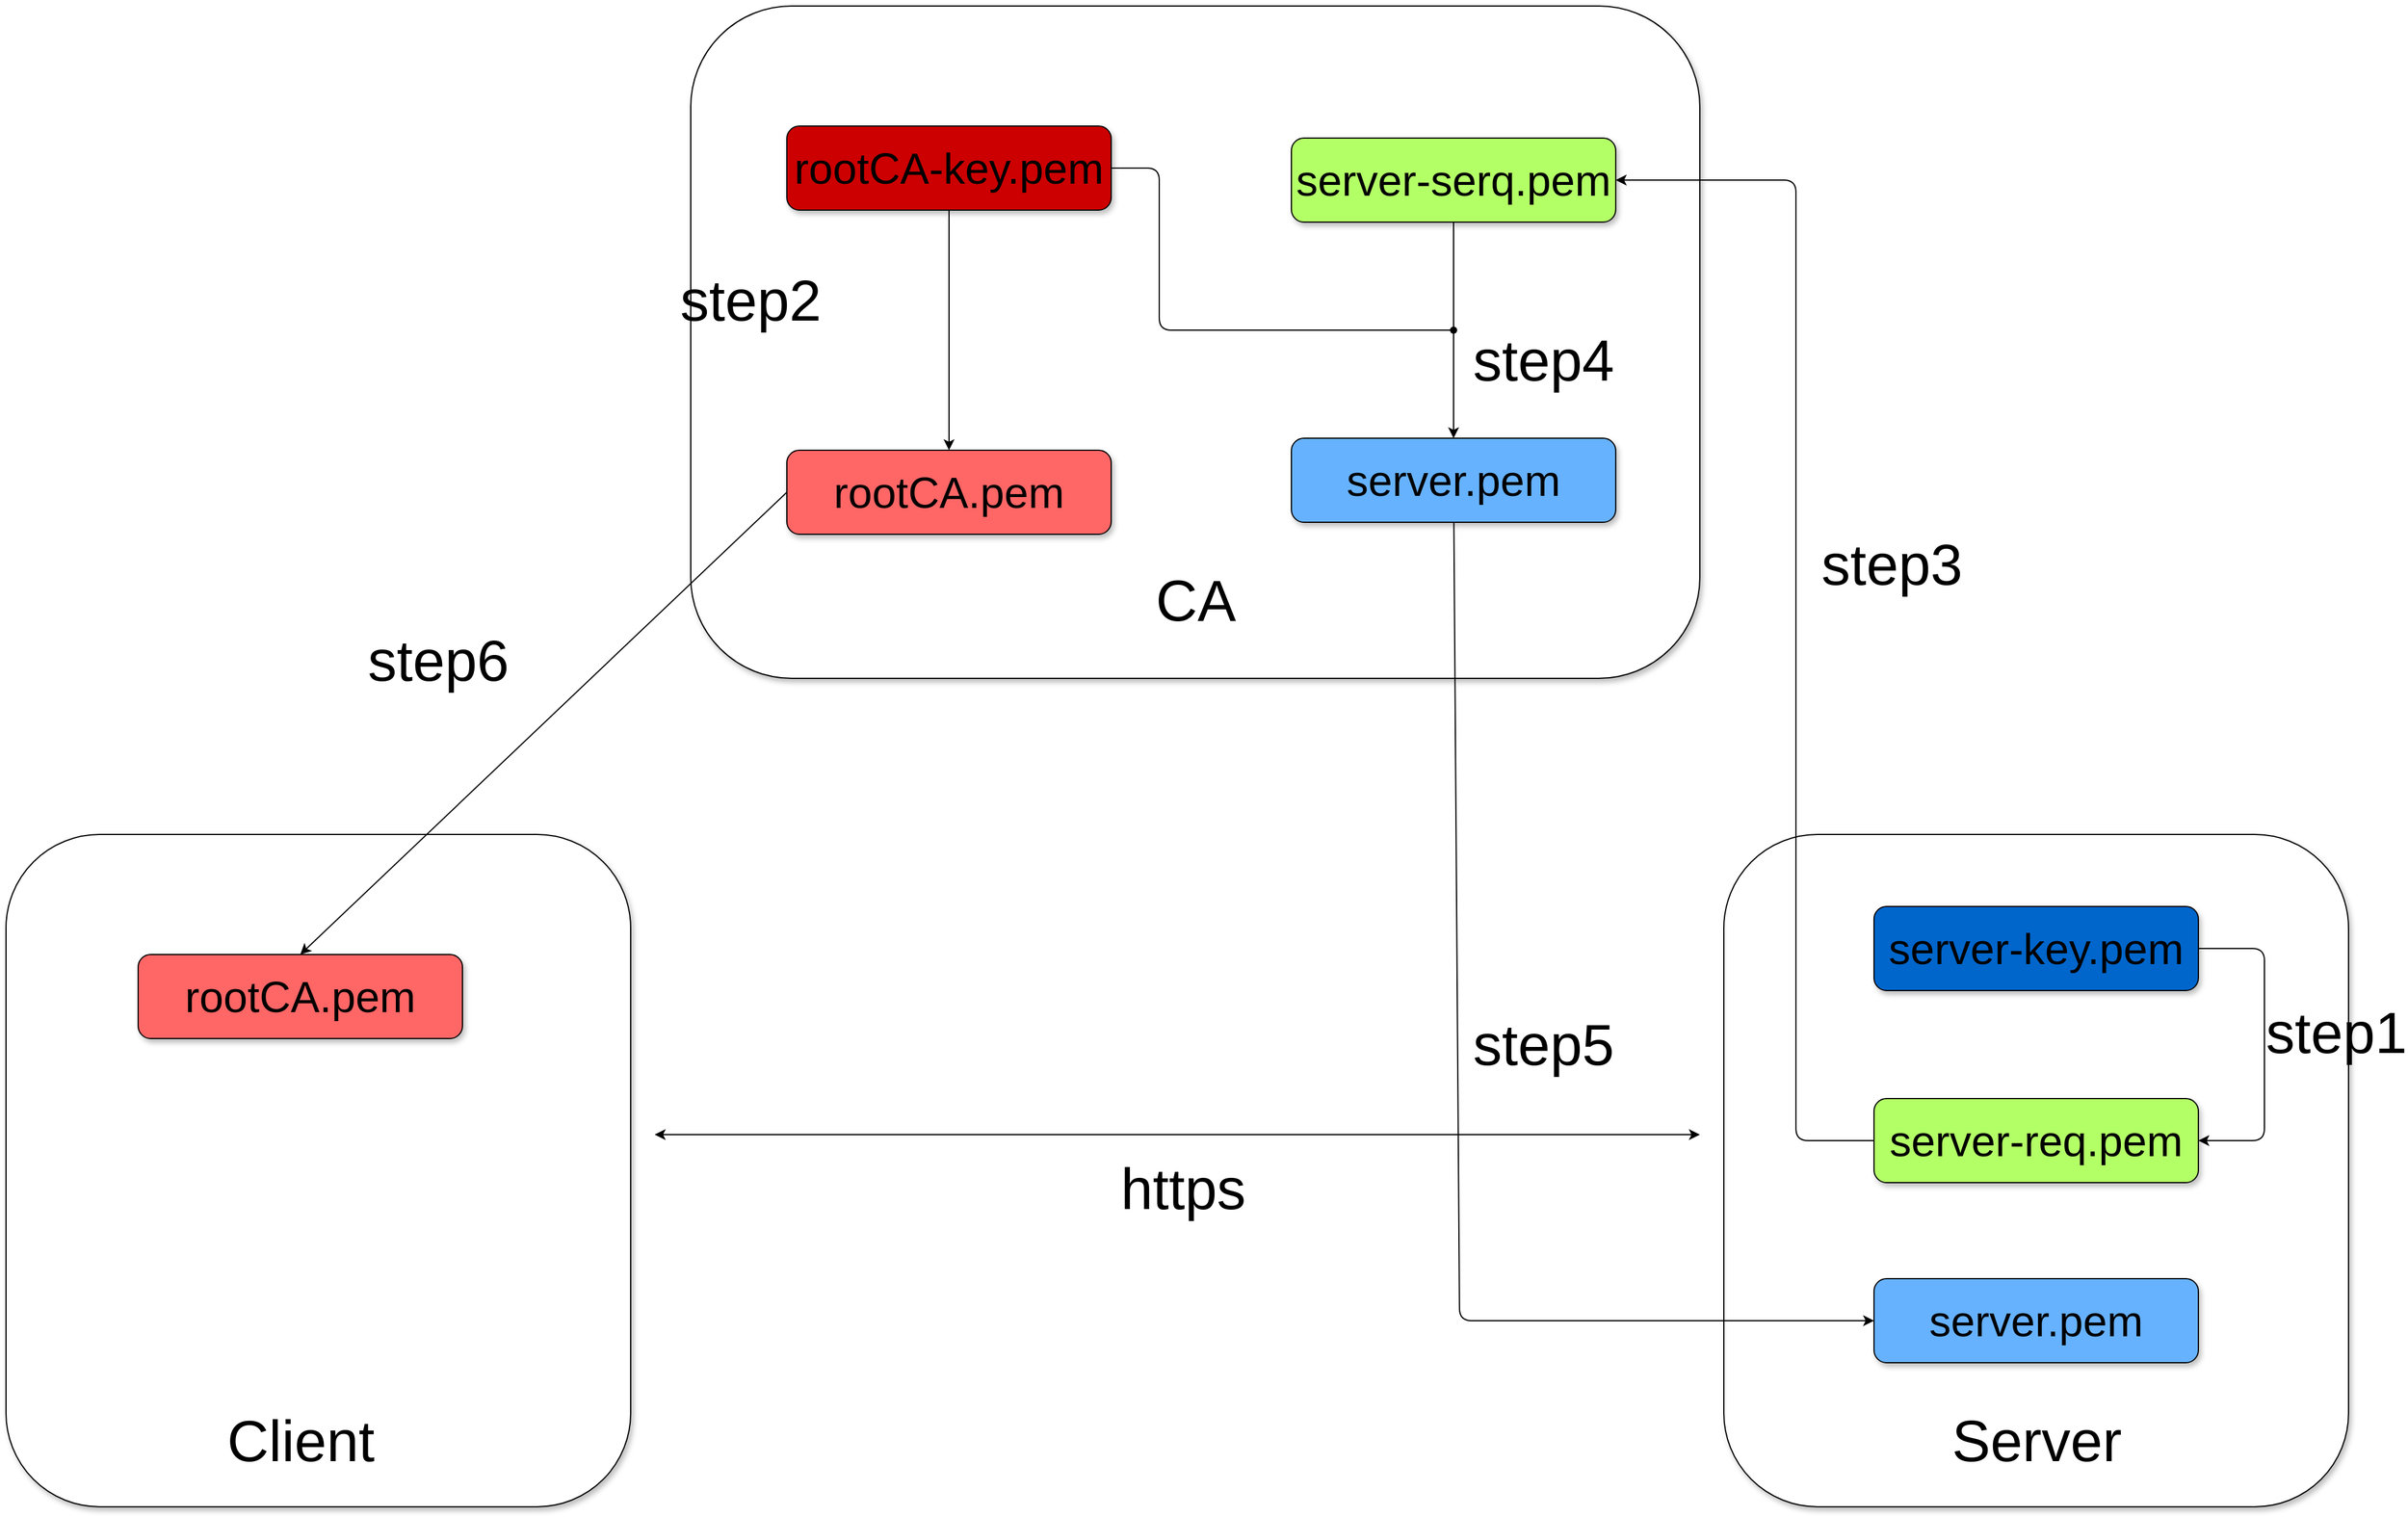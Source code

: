 <mxfile>
    <diagram id="aRvpvsHz5cNKcXbHQScN" name="Page-1">
        <mxGraphModel dx="2131" dy="2770" grid="1" gridSize="10" guides="1" tooltips="1" connect="1" arrows="1" fold="1" page="1" pageScale="1" pageWidth="850" pageHeight="1100" math="0" shadow="0">
            <root>
                <mxCell id="0"/>
                <mxCell id="1" parent="0"/>
                <mxCell id="2" value="c&lt;span style=&quot;color: rgba(0, 0, 0, 0); font-family: monospace; font-size: 0px; text-align: start;&quot;&gt;%3CmxGraphModel%3E%3Croot%3E%3CmxCell%20id%3D%220%22%2F%3E%3CmxCell%20id%3D%221%22%20parent%3D%220%22%2F%3E%3CmxCell%20id%3D%222%22%20value%3D%22%22%20style%3D%22rounded%3D1%3BwhiteSpace%3Dwrap%3Bhtml%3D1%3B%22%20vertex%3D%221%22%20parent%3D%221%22%3E%3CmxGeometry%20x%3D%2245%22%20y%3D%22560%22%20width%3D%22270%22%20height%3D%2270%22%20as%3D%22geometry%22%2F%3E%3C%2FmxCell%3E%3C%2Froot%3E%3C%2FmxGraphModel%3E&lt;/span&gt;" style="rounded=1;whiteSpace=wrap;html=1;shadow=1;" parent="1" vertex="1">
                    <mxGeometry x="1320" y="320" width="520" height="560" as="geometry"/>
                </mxCell>
                <mxCell id="3" value="&lt;font style=&quot;font-size: 36px;&quot;&gt;server-key.pem&lt;/font&gt;" style="rounded=1;whiteSpace=wrap;html=1;shadow=1;fillColor=#0066CC;" parent="1" vertex="1">
                    <mxGeometry x="1445" y="380" width="270" height="70" as="geometry"/>
                </mxCell>
                <mxCell id="4" value="&lt;font style=&quot;font-size: 36px;&quot;&gt;server-req.pem&lt;/font&gt;" style="rounded=1;whiteSpace=wrap;html=1;shadow=1;fillColor=#B3FF66;" parent="1" vertex="1">
                    <mxGeometry x="1445" y="540" width="270" height="70" as="geometry"/>
                </mxCell>
                <mxCell id="5" value="&lt;font style=&quot;font-size: 36px;&quot;&gt;server.pem&lt;/font&gt;" style="rounded=1;whiteSpace=wrap;html=1;shadow=1;fillColor=#66B2FF;" parent="1" vertex="1">
                    <mxGeometry x="1445" y="690" width="270" height="70" as="geometry"/>
                </mxCell>
                <mxCell id="6" value="" style="rounded=1;whiteSpace=wrap;html=1;shadow=1;" parent="1" vertex="1">
                    <mxGeometry x="460" y="-370" width="840" height="560" as="geometry"/>
                </mxCell>
                <mxCell id="7" value="&lt;font style=&quot;font-size: 36px;&quot;&gt;server-serq.pem&lt;/font&gt;" style="rounded=1;whiteSpace=wrap;html=1;shadow=1;fillColor=#B3FF66;" parent="1" vertex="1">
                    <mxGeometry x="960" y="-260" width="270" height="70" as="geometry"/>
                </mxCell>
                <mxCell id="41" value="" style="edgeStyle=none;html=1;fontSize=48;entryX=0;entryY=0.5;entryDx=0;entryDy=0;" parent="1" source="8" target="5" edge="1">
                    <mxGeometry relative="1" as="geometry">
                        <mxPoint x="1095" y="125" as="targetPoint"/>
                        <Array as="points">
                            <mxPoint x="1100" y="725"/>
                        </Array>
                    </mxGeometry>
                </mxCell>
                <mxCell id="8" value="&lt;font style=&quot;font-size: 36px;&quot;&gt;server.pem&lt;/font&gt;" style="rounded=1;whiteSpace=wrap;html=1;shadow=1;fillColor=#66B2FF;" parent="1" vertex="1">
                    <mxGeometry x="960" y="-10" width="270" height="70" as="geometry"/>
                </mxCell>
                <mxCell id="9" value="&lt;font style=&quot;font-size: 36px;&quot;&gt;rootCA.pem&lt;/font&gt;" style="rounded=1;whiteSpace=wrap;html=1;shadow=1;fillColor=#FF6666;" parent="1" vertex="1">
                    <mxGeometry x="540" width="270" height="70" as="geometry"/>
                </mxCell>
                <mxCell id="19" value="" style="edgeStyle=none;html=1;fontSize=36;entryX=0.5;entryY=0;entryDx=0;entryDy=0;" parent="1" source="10" target="9" edge="1">
                    <mxGeometry relative="1" as="geometry">
                        <mxPoint x="675" y="-115" as="targetPoint"/>
                    </mxGeometry>
                </mxCell>
                <mxCell id="10" value="&lt;font style=&quot;font-size: 36px;&quot;&gt;rootCA-key.pem&lt;/font&gt;" style="rounded=1;whiteSpace=wrap;html=1;shadow=1;fillColor=#CC0000;" parent="1" vertex="1">
                    <mxGeometry x="540" y="-270" width="270" height="70" as="geometry"/>
                </mxCell>
                <mxCell id="11" value="" style="rounded=1;whiteSpace=wrap;html=1;shadow=1;" parent="1" vertex="1">
                    <mxGeometry x="-110" y="320" width="520" height="560" as="geometry"/>
                </mxCell>
                <mxCell id="13" value="&lt;font style=&quot;font-size: 36px;&quot;&gt;rootCA.pem&lt;/font&gt;" style="rounded=1;whiteSpace=wrap;html=1;shadow=1;fillColor=#FF6666;" parent="1" vertex="1">
                    <mxGeometry y="420" width="270" height="70" as="geometry"/>
                </mxCell>
                <mxCell id="14" value="" style="endArrow=classic;html=1;fontSize=36;exitX=0;exitY=0.5;exitDx=0;exitDy=0;entryX=0.5;entryY=0;entryDx=0;entryDy=0;" parent="1" source="9" target="13" edge="1">
                    <mxGeometry width="50" height="50" relative="1" as="geometry">
                        <mxPoint x="1510" y="490" as="sourcePoint"/>
                        <mxPoint x="1560" y="440" as="targetPoint"/>
                    </mxGeometry>
                </mxCell>
                <mxCell id="15" value="" style="endArrow=classic;html=1;fontSize=36;entryX=1;entryY=0.5;entryDx=0;entryDy=0;exitX=1;exitY=0.5;exitDx=0;exitDy=0;" parent="1" source="3" target="4" edge="1">
                    <mxGeometry width="50" height="50" relative="1" as="geometry">
                        <mxPoint x="730" y="280" as="sourcePoint"/>
                        <mxPoint x="145" y="430.0" as="targetPoint"/>
                        <Array as="points">
                            <mxPoint x="1770" y="415"/>
                            <mxPoint x="1770" y="575"/>
                        </Array>
                    </mxGeometry>
                </mxCell>
                <mxCell id="16" value="" style="endArrow=classic;html=1;fontSize=36;exitX=0;exitY=0.5;exitDx=0;exitDy=0;entryX=1;entryY=0.5;entryDx=0;entryDy=0;" parent="1" source="4" target="7" edge="1">
                    <mxGeometry width="50" height="50" relative="1" as="geometry">
                        <mxPoint x="1280" y="590" as="sourcePoint"/>
                        <mxPoint x="1330" y="540" as="targetPoint"/>
                        <Array as="points">
                            <mxPoint x="1380" y="575"/>
                            <mxPoint x="1380" y="-225"/>
                        </Array>
                    </mxGeometry>
                </mxCell>
                <mxCell id="17" value="" style="endArrow=classic;html=1;fontSize=36;exitDx=0;exitDy=0;entryX=0.5;entryY=0;entryDx=0;entryDy=0;startArrow=none;" parent="1" source="22" target="8" edge="1">
                    <mxGeometry width="50" height="50" relative="1" as="geometry">
                        <mxPoint x="1280" y="590" as="sourcePoint"/>
                        <mxPoint x="1330" y="540" as="targetPoint"/>
                        <Array as="points"/>
                    </mxGeometry>
                </mxCell>
                <mxCell id="24" value="" style="endArrow=none;html=1;fontSize=36;exitX=0.5;exitY=1;exitDx=0;exitDy=0;entryDx=0;entryDy=0;" parent="1" source="7" target="22" edge="1">
                    <mxGeometry width="50" height="50" relative="1" as="geometry">
                        <mxPoint x="1095.0" y="-190" as="sourcePoint"/>
                        <mxPoint x="1095.0" y="-10" as="targetPoint"/>
                        <Array as="points">
                            <mxPoint x="1095" y="-100"/>
                        </Array>
                    </mxGeometry>
                </mxCell>
                <mxCell id="22" value="" style="shape=waypoint;sketch=0;size=6;pointerEvents=1;points=[];fillColor=default;resizable=0;rotatable=0;perimeter=centerPerimeter;snapToPoint=1;rounded=1;" parent="1" vertex="1">
                    <mxGeometry x="1085" y="-110" width="20" height="20" as="geometry"/>
                </mxCell>
                <mxCell id="28" value="" style="endArrow=none;html=1;fontSize=36;exitX=1;exitY=0.5;exitDx=0;exitDy=0;" parent="1" source="10" target="22" edge="1">
                    <mxGeometry width="50" height="50" relative="1" as="geometry">
                        <mxPoint x="840" y="-75" as="sourcePoint"/>
                        <mxPoint x="890" y="-125" as="targetPoint"/>
                        <Array as="points">
                            <mxPoint x="850" y="-235"/>
                            <mxPoint x="850" y="-100"/>
                        </Array>
                    </mxGeometry>
                </mxCell>
                <mxCell id="29" value="&lt;font style=&quot;font-size: 48px;&quot;&gt;Client&lt;/font&gt;" style="text;html=1;strokeColor=none;fillColor=none;align=center;verticalAlign=middle;whiteSpace=wrap;rounded=0;fontSize=36;" parent="1" vertex="1">
                    <mxGeometry x="67.5" y="800" width="135" height="50" as="geometry"/>
                </mxCell>
                <mxCell id="31" value="&lt;font style=&quot;font-size: 48px;&quot;&gt;Server&lt;/font&gt;" style="text;html=1;strokeColor=none;fillColor=none;align=center;verticalAlign=middle;whiteSpace=wrap;rounded=0;fontSize=36;" parent="1" vertex="1">
                    <mxGeometry x="1512.5" y="800" width="135" height="50" as="geometry"/>
                </mxCell>
                <mxCell id="32" value="&lt;font style=&quot;font-size: 48px;&quot;&gt;CA&lt;/font&gt;" style="text;html=1;strokeColor=none;fillColor=none;align=center;verticalAlign=middle;whiteSpace=wrap;rounded=0;fontSize=36;" parent="1" vertex="1">
                    <mxGeometry x="812.5" y="100" width="135" height="50" as="geometry"/>
                </mxCell>
                <mxCell id="33" value="step1" style="text;html=1;strokeColor=none;fillColor=none;align=center;verticalAlign=middle;whiteSpace=wrap;rounded=0;fontSize=48;" parent="1" vertex="1">
                    <mxGeometry x="1800" y="470" width="60" height="30" as="geometry"/>
                </mxCell>
                <mxCell id="36" value="step3" style="text;html=1;strokeColor=none;fillColor=none;align=center;verticalAlign=middle;whiteSpace=wrap;rounded=0;fontSize=48;" parent="1" vertex="1">
                    <mxGeometry x="1430" y="80" width="60" height="30" as="geometry"/>
                </mxCell>
                <mxCell id="38" value="step4" style="text;html=1;strokeColor=none;fillColor=none;align=center;verticalAlign=middle;whiteSpace=wrap;rounded=0;fontSize=48;" parent="1" vertex="1">
                    <mxGeometry x="1140" y="-90" width="60" height="30" as="geometry"/>
                </mxCell>
                <mxCell id="42" value="step5" style="text;html=1;strokeColor=none;fillColor=none;align=center;verticalAlign=middle;whiteSpace=wrap;rounded=0;fontSize=48;" parent="1" vertex="1">
                    <mxGeometry x="1140" y="480" width="60" height="30" as="geometry"/>
                </mxCell>
                <mxCell id="43" value="step6" style="text;html=1;strokeColor=none;fillColor=none;align=center;verticalAlign=middle;whiteSpace=wrap;rounded=0;fontSize=48;" parent="1" vertex="1">
                    <mxGeometry x="220" y="160" width="60" height="30" as="geometry"/>
                </mxCell>
                <mxCell id="44" value="" style="endArrow=classic;startArrow=classic;html=1;fontSize=48;" parent="1" edge="1">
                    <mxGeometry width="50" height="50" relative="1" as="geometry">
                        <mxPoint x="430" y="570" as="sourcePoint"/>
                        <mxPoint x="1300" y="570" as="targetPoint"/>
                    </mxGeometry>
                </mxCell>
                <mxCell id="45" value="https" style="text;html=1;strokeColor=none;fillColor=none;align=center;verticalAlign=middle;whiteSpace=wrap;rounded=0;fontSize=48;" parent="1" vertex="1">
                    <mxGeometry x="840" y="600" width="60" height="30" as="geometry"/>
                </mxCell>
                <mxCell id="47" value="step2" style="text;html=1;strokeColor=none;fillColor=none;align=center;verticalAlign=middle;whiteSpace=wrap;rounded=0;fontSize=48;" vertex="1" parent="1">
                    <mxGeometry x="480" y="-140" width="60" height="30" as="geometry"/>
                </mxCell>
            </root>
        </mxGraphModel>
    </diagram>
</mxfile>
